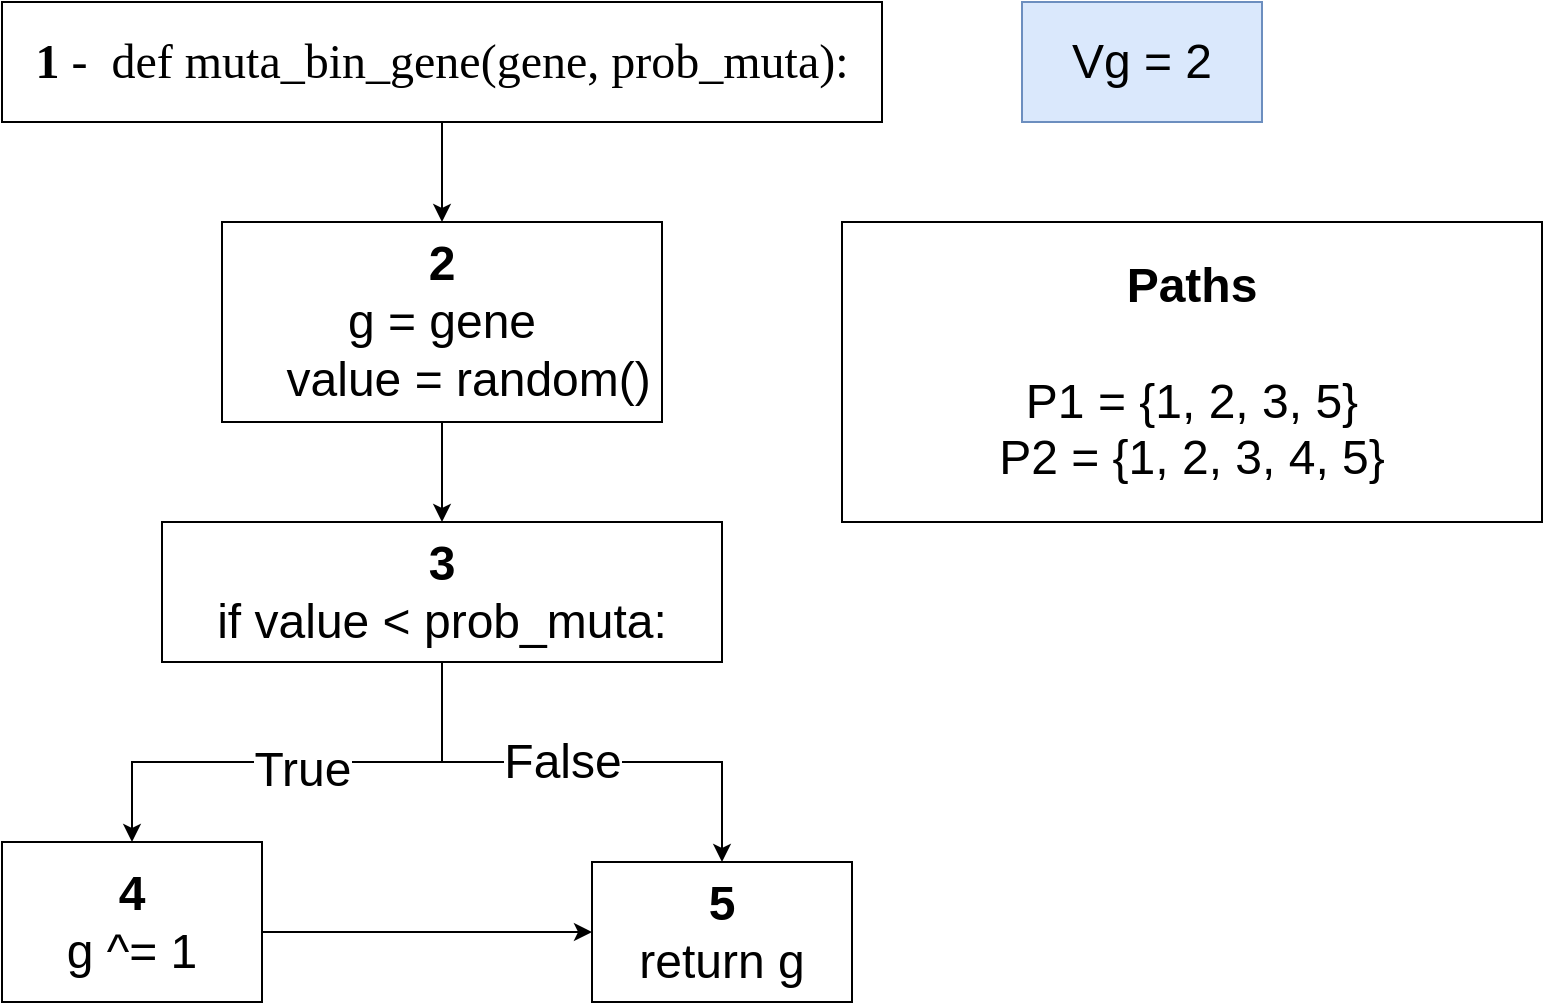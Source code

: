 <mxfile version="14.5.1" type="device"><diagram id="0EN60TuZFVT5b-0pqZKy" name="Page-1"><mxGraphModel dx="1217" dy="706" grid="1" gridSize="10" guides="1" tooltips="1" connect="1" arrows="1" fold="1" page="1" pageScale="1" pageWidth="827" pageHeight="1169" math="0" shadow="0"><root><mxCell id="0"/><mxCell id="1" parent="0"/><mxCell id="FRKGlwHO5bxEFx_OvHHs-7" style="edgeStyle=orthogonalEdgeStyle;rounded=0;orthogonalLoop=1;jettySize=auto;html=1;exitX=0.5;exitY=1;exitDx=0;exitDy=0;" parent="1" source="FRKGlwHO5bxEFx_OvHHs-1" target="FRKGlwHO5bxEFx_OvHHs-6" edge="1"><mxGeometry relative="1" as="geometry"/></mxCell><mxCell id="FRKGlwHO5bxEFx_OvHHs-1" value="&lt;p style=&quot;margin-top: 0pt ; margin-bottom: 0pt ; margin-left: 0in ; text-align: left ; direction: ltr ; unicode-bidi: embed ; word-break: normal&quot;&gt;&lt;span style=&quot;font-size: 18pt ; font-family: &amp;#34;calibri&amp;#34; ; font-weight: bold&quot;&gt;1&lt;/span&gt;&lt;span style=&quot;font-size: 18pt ; font-family: &amp;#34;calibri&amp;#34;&quot;&gt; -&amp;nbsp;&amp;nbsp;&lt;/span&gt;&lt;span style=&quot;font-family: &amp;#34;calibri&amp;#34; ; font-size: 24px&quot;&gt;def muta_bin_gene(gene, prob_muta):&lt;/span&gt;&lt;/p&gt;" style="rounded=0;whiteSpace=wrap;html=1;" parent="1" vertex="1"><mxGeometry x="240" y="90" width="440" height="60" as="geometry"/></mxCell><mxCell id="_TMhahHswjUjiPtAjbyZ-2" style="edgeStyle=orthogonalEdgeStyle;rounded=0;orthogonalLoop=1;jettySize=auto;html=1;" parent="1" source="FRKGlwHO5bxEFx_OvHHs-6" target="_TMhahHswjUjiPtAjbyZ-1" edge="1"><mxGeometry relative="1" as="geometry"/></mxCell><mxCell id="FRKGlwHO5bxEFx_OvHHs-6" value="&lt;div style=&quot;font-size: 24px&quot;&gt;&lt;font style=&quot;font-size: 24px&quot;&gt;&lt;b&gt;2&lt;/b&gt;&lt;/font&gt;&lt;/div&gt;&lt;div&gt;&lt;div&gt;&lt;span style=&quot;font-size: 24px&quot;&gt;g = gene&lt;/span&gt;&lt;/div&gt;&lt;div&gt;&lt;span style=&quot;font-size: 24px&quot;&gt;&amp;nbsp; &amp;nbsp; value = random()&lt;/span&gt;&lt;/div&gt;&lt;/div&gt;" style="rounded=0;whiteSpace=wrap;html=1;align=center;" parent="1" vertex="1"><mxGeometry x="350" y="200" width="220" height="100" as="geometry"/></mxCell><mxCell id="_TMhahHswjUjiPtAjbyZ-6" style="edgeStyle=orthogonalEdgeStyle;rounded=0;orthogonalLoop=1;jettySize=auto;html=1;" parent="1" source="_TMhahHswjUjiPtAjbyZ-1" target="_TMhahHswjUjiPtAjbyZ-3" edge="1"><mxGeometry relative="1" as="geometry"><Array as="points"><mxPoint x="460" y="470"/><mxPoint x="305" y="470"/></Array></mxGeometry></mxCell><mxCell id="_TMhahHswjUjiPtAjbyZ-7" value="True" style="text;html=1;resizable=0;points=[];align=center;verticalAlign=middle;labelBackgroundColor=#ffffff;fontSize=24;" parent="_TMhahHswjUjiPtAjbyZ-6" vertex="1" connectable="0"><mxGeometry x="-0.299" y="4" relative="1" as="geometry"><mxPoint x="-34.29" as="offset"/></mxGeometry></mxCell><mxCell id="_TMhahHswjUjiPtAjbyZ-9" style="edgeStyle=orthogonalEdgeStyle;rounded=0;orthogonalLoop=1;jettySize=auto;html=1;fontSize=24;" parent="1" source="_TMhahHswjUjiPtAjbyZ-1" target="_TMhahHswjUjiPtAjbyZ-8" edge="1"><mxGeometry relative="1" as="geometry"><Array as="points"><mxPoint x="460" y="470"/><mxPoint x="600" y="470"/></Array></mxGeometry></mxCell><mxCell id="_TMhahHswjUjiPtAjbyZ-11" value="False" style="text;html=1;resizable=0;points=[];align=center;verticalAlign=middle;labelBackgroundColor=#ffffff;fontSize=24;" parent="_TMhahHswjUjiPtAjbyZ-9" vertex="1" connectable="0"><mxGeometry x="-0.184" relative="1" as="geometry"><mxPoint x="11.43" as="offset"/></mxGeometry></mxCell><mxCell id="_TMhahHswjUjiPtAjbyZ-1" value="&lt;div style=&quot;font-size: 24px&quot;&gt;&lt;b&gt;3&lt;/b&gt;&lt;/div&gt;&lt;div&gt;&lt;span style=&quot;font-size: 24px&quot;&gt;if value &amp;lt; prob_muta:&lt;/span&gt;&lt;br&gt;&lt;/div&gt;" style="rounded=0;whiteSpace=wrap;html=1;align=center;" parent="1" vertex="1"><mxGeometry x="320" y="350" width="280" height="70" as="geometry"/></mxCell><mxCell id="gsH4xB7zgjk8IBoJ7ob1-4" style="edgeStyle=orthogonalEdgeStyle;rounded=0;orthogonalLoop=1;jettySize=auto;html=1;exitX=1;exitY=0.5;exitDx=0;exitDy=0;entryX=0;entryY=0.5;entryDx=0;entryDy=0;" parent="1" source="_TMhahHswjUjiPtAjbyZ-3" target="_TMhahHswjUjiPtAjbyZ-8" edge="1"><mxGeometry relative="1" as="geometry"><Array as="points"><mxPoint x="370" y="555"/></Array></mxGeometry></mxCell><mxCell id="_TMhahHswjUjiPtAjbyZ-3" value="&lt;div style=&quot;font-size: 24px&quot;&gt;&lt;b&gt;4&lt;/b&gt;&lt;/div&gt;&lt;div&gt;&lt;span style=&quot;font-size: 24px&quot;&gt;g ^= 1&lt;/span&gt;&lt;br&gt;&lt;/div&gt;" style="rounded=0;whiteSpace=wrap;html=1;align=center;" parent="1" vertex="1"><mxGeometry x="240" y="510" width="130" height="80" as="geometry"/></mxCell><mxCell id="_TMhahHswjUjiPtAjbyZ-8" value="&lt;div style=&quot;font-size: 24px&quot;&gt;&lt;b&gt;5&lt;/b&gt;&lt;/div&gt;&lt;div&gt;&lt;span style=&quot;font-size: 24px&quot;&gt;return g&lt;/span&gt;&lt;br&gt;&lt;/div&gt;" style="rounded=0;whiteSpace=wrap;html=1;align=center;" parent="1" vertex="1"><mxGeometry x="535" y="520" width="130" height="70" as="geometry"/></mxCell><mxCell id="SoilvWEZvr-vxYeVdIW_-1" value="&lt;p style=&quot;margin-top: 0pt ; margin-bottom: 0pt ; margin-left: 0in ; text-align: left ; direction: ltr ; unicode-bidi: embed ; word-break: normal&quot;&gt;&lt;span style=&quot;font-size: 24px ; text-align: center&quot;&gt;Vg = 2&lt;/span&gt;&lt;br&gt;&lt;/p&gt;" style="rounded=0;whiteSpace=wrap;html=1;fillColor=#dae8fc;strokeColor=#6c8ebf;" vertex="1" parent="1"><mxGeometry x="750" y="90" width="120" height="60" as="geometry"/></mxCell><mxCell id="SoilvWEZvr-vxYeVdIW_-2" value="&lt;div style=&quot;font-size: 24px&quot;&gt;&lt;div&gt;&lt;b&gt;Paths&lt;/b&gt;&lt;/div&gt;&lt;div&gt;&lt;b&gt;&lt;br&gt;&lt;/b&gt;&lt;/div&gt;&lt;div&gt;P1 = {1, 2, 3, 5}&lt;/div&gt;&lt;div&gt;P2 = {1, 2, 3, 4, 5&lt;span&gt;}&lt;/span&gt;&lt;/div&gt;&lt;/div&gt;" style="rounded=0;whiteSpace=wrap;html=1;align=center;" vertex="1" parent="1"><mxGeometry x="660" y="200" width="350" height="150" as="geometry"/></mxCell></root></mxGraphModel></diagram></mxfile>